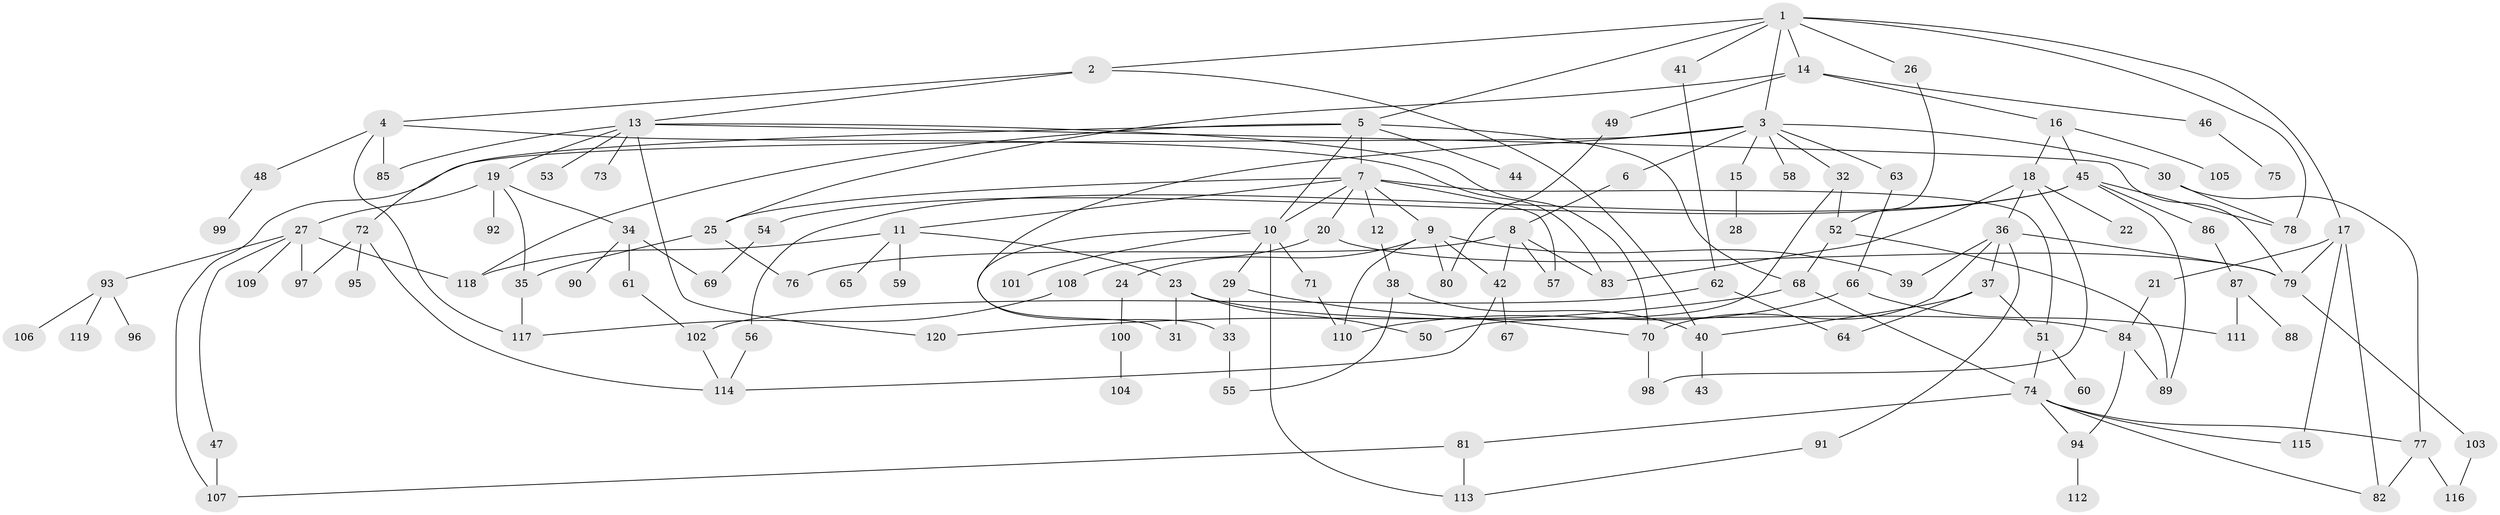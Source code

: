 // Generated by graph-tools (version 1.1) at 2025/13/03/09/25 04:13:30]
// undirected, 120 vertices, 176 edges
graph export_dot {
graph [start="1"]
  node [color=gray90,style=filled];
  1;
  2;
  3;
  4;
  5;
  6;
  7;
  8;
  9;
  10;
  11;
  12;
  13;
  14;
  15;
  16;
  17;
  18;
  19;
  20;
  21;
  22;
  23;
  24;
  25;
  26;
  27;
  28;
  29;
  30;
  31;
  32;
  33;
  34;
  35;
  36;
  37;
  38;
  39;
  40;
  41;
  42;
  43;
  44;
  45;
  46;
  47;
  48;
  49;
  50;
  51;
  52;
  53;
  54;
  55;
  56;
  57;
  58;
  59;
  60;
  61;
  62;
  63;
  64;
  65;
  66;
  67;
  68;
  69;
  70;
  71;
  72;
  73;
  74;
  75;
  76;
  77;
  78;
  79;
  80;
  81;
  82;
  83;
  84;
  85;
  86;
  87;
  88;
  89;
  90;
  91;
  92;
  93;
  94;
  95;
  96;
  97;
  98;
  99;
  100;
  101;
  102;
  103;
  104;
  105;
  106;
  107;
  108;
  109;
  110;
  111;
  112;
  113;
  114;
  115;
  116;
  117;
  118;
  119;
  120;
  1 -- 2;
  1 -- 3;
  1 -- 5;
  1 -- 14;
  1 -- 17;
  1 -- 26;
  1 -- 41;
  1 -- 78;
  2 -- 4;
  2 -- 13;
  2 -- 40;
  3 -- 6;
  3 -- 15;
  3 -- 30;
  3 -- 32;
  3 -- 33;
  3 -- 58;
  3 -- 63;
  3 -- 107;
  4 -- 48;
  4 -- 85;
  4 -- 117;
  4 -- 83;
  5 -- 7;
  5 -- 10;
  5 -- 44;
  5 -- 72;
  5 -- 118;
  5 -- 68;
  6 -- 8;
  7 -- 9;
  7 -- 11;
  7 -- 12;
  7 -- 20;
  7 -- 25;
  7 -- 51;
  7 -- 57;
  7 -- 10;
  8 -- 42;
  8 -- 76;
  8 -- 83;
  8 -- 57;
  9 -- 24;
  9 -- 39;
  9 -- 110;
  9 -- 42;
  9 -- 80;
  10 -- 29;
  10 -- 71;
  10 -- 101;
  10 -- 31;
  10 -- 113;
  11 -- 23;
  11 -- 59;
  11 -- 65;
  11 -- 118;
  12 -- 38;
  13 -- 19;
  13 -- 53;
  13 -- 73;
  13 -- 79;
  13 -- 120;
  13 -- 70;
  13 -- 85;
  14 -- 16;
  14 -- 46;
  14 -- 49;
  14 -- 25;
  15 -- 28;
  16 -- 18;
  16 -- 45;
  16 -- 105;
  17 -- 21;
  17 -- 82;
  17 -- 115;
  17 -- 79;
  18 -- 22;
  18 -- 36;
  18 -- 98;
  18 -- 83;
  19 -- 27;
  19 -- 34;
  19 -- 92;
  19 -- 35;
  20 -- 108;
  20 -- 79;
  21 -- 84;
  23 -- 31;
  23 -- 50;
  23 -- 84;
  24 -- 100;
  25 -- 35;
  25 -- 76;
  26 -- 52;
  27 -- 47;
  27 -- 93;
  27 -- 97;
  27 -- 109;
  27 -- 118;
  29 -- 70;
  29 -- 33;
  30 -- 77;
  30 -- 78;
  32 -- 50;
  32 -- 52;
  33 -- 55;
  34 -- 61;
  34 -- 90;
  34 -- 69;
  35 -- 117;
  36 -- 37;
  36 -- 91;
  36 -- 70;
  36 -- 79;
  36 -- 39;
  37 -- 40;
  37 -- 64;
  37 -- 51;
  38 -- 55;
  38 -- 40;
  40 -- 43;
  41 -- 62;
  42 -- 67;
  42 -- 114;
  45 -- 54;
  45 -- 56;
  45 -- 78;
  45 -- 86;
  45 -- 89;
  46 -- 75;
  47 -- 107;
  48 -- 99;
  49 -- 80;
  51 -- 60;
  51 -- 74;
  52 -- 68;
  52 -- 89;
  54 -- 69;
  56 -- 114;
  61 -- 102;
  62 -- 102;
  62 -- 64;
  63 -- 66;
  66 -- 110;
  66 -- 111;
  68 -- 120;
  68 -- 74;
  70 -- 98;
  71 -- 110;
  72 -- 95;
  72 -- 114;
  72 -- 97;
  74 -- 77;
  74 -- 81;
  74 -- 94;
  74 -- 115;
  74 -- 82;
  77 -- 82;
  77 -- 116;
  79 -- 103;
  81 -- 107;
  81 -- 113;
  84 -- 94;
  84 -- 89;
  86 -- 87;
  87 -- 88;
  87 -- 111;
  91 -- 113;
  93 -- 96;
  93 -- 106;
  93 -- 119;
  94 -- 112;
  100 -- 104;
  102 -- 114;
  103 -- 116;
  108 -- 117;
}
